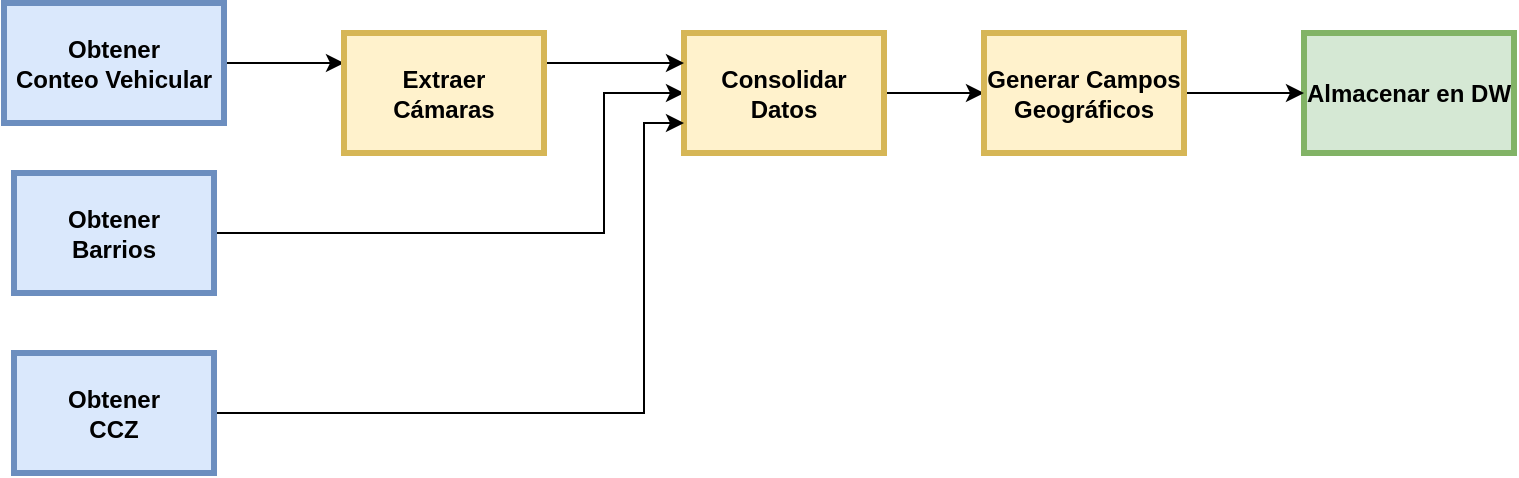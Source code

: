 <mxfile pages="1" version="11.2.5" type="device"><diagram name="Page-1" id="c7558073-3199-34d8-9f00-42111426c3f3"><mxGraphModel dx="786" dy="582" grid="1" gridSize="10" guides="1" tooltips="1" connect="1" arrows="1" fold="1" page="1" pageScale="1" pageWidth="826" pageHeight="1169" background="#ffffff" math="0" shadow="0"><root><mxCell id="0"/><mxCell id="1" parent="0"/><mxCell id="I5XbvZJGAm_A4rHZ4fHJ-12" style="edgeStyle=orthogonalEdgeStyle;rounded=0;orthogonalLoop=1;jettySize=auto;html=1;exitX=1;exitY=0.5;exitDx=0;exitDy=0;entryX=0;entryY=0.25;entryDx=0;entryDy=0;" edge="1" parent="1" source="I5XbvZJGAm_A4rHZ4fHJ-13" target="I5XbvZJGAm_A4rHZ4fHJ-26"><mxGeometry relative="1" as="geometry"/></mxCell><mxCell id="I5XbvZJGAm_A4rHZ4fHJ-13" value="Obtener&#10;Conteo Vehicular" style="whiteSpace=wrap;align=center;verticalAlign=middle;fontStyle=1;strokeWidth=3;fillColor=#dae8fc;strokeColor=#6c8ebf;" vertex="1" parent="1"><mxGeometry x="20" y="57.5" width="110" height="60" as="geometry"/></mxCell><mxCell id="I5XbvZJGAm_A4rHZ4fHJ-14" value="Almacenar en DW" style="whiteSpace=wrap;align=center;verticalAlign=middle;fontStyle=1;strokeWidth=3;fillColor=#d5e8d4;strokeColor=#82b366;" vertex="1" parent="1"><mxGeometry x="670" y="72.5" width="105" height="60" as="geometry"/></mxCell><mxCell id="I5XbvZJGAm_A4rHZ4fHJ-29" style="edgeStyle=orthogonalEdgeStyle;rounded=0;orthogonalLoop=1;jettySize=auto;html=1;exitX=1;exitY=0.5;exitDx=0;exitDy=0;entryX=0;entryY=0.5;entryDx=0;entryDy=0;" edge="1" parent="1" source="I5XbvZJGAm_A4rHZ4fHJ-16" target="I5XbvZJGAm_A4rHZ4fHJ-18"><mxGeometry relative="1" as="geometry"><Array as="points"><mxPoint x="320" y="172.5"/><mxPoint x="320" y="102.5"/></Array></mxGeometry></mxCell><mxCell id="I5XbvZJGAm_A4rHZ4fHJ-16" value="Obtener&#10;Barrios" style="whiteSpace=wrap;align=center;verticalAlign=middle;fontStyle=1;strokeWidth=3;fillColor=#dae8fc;strokeColor=#6c8ebf;" vertex="1" parent="1"><mxGeometry x="25" y="142.5" width="100" height="60" as="geometry"/></mxCell><mxCell id="I5XbvZJGAm_A4rHZ4fHJ-17" style="edgeStyle=orthogonalEdgeStyle;rounded=0;orthogonalLoop=1;jettySize=auto;html=1;exitX=1;exitY=0.5;exitDx=0;exitDy=0;entryX=0;entryY=0.5;entryDx=0;entryDy=0;" edge="1" parent="1" source="I5XbvZJGAm_A4rHZ4fHJ-18" target="I5XbvZJGAm_A4rHZ4fHJ-22"><mxGeometry relative="1" as="geometry"/></mxCell><mxCell id="I5XbvZJGAm_A4rHZ4fHJ-18" value="Consolidar&#10;Datos" style="whiteSpace=wrap;align=center;verticalAlign=middle;fontStyle=1;strokeWidth=3;fillColor=#fff2cc;strokeColor=#d6b656;" vertex="1" parent="1"><mxGeometry x="360" y="72.5" width="100" height="60" as="geometry"/></mxCell><mxCell id="I5XbvZJGAm_A4rHZ4fHJ-19" style="edgeStyle=orthogonalEdgeStyle;rounded=0;orthogonalLoop=1;jettySize=auto;html=1;exitX=1;exitY=0.5;exitDx=0;exitDy=0;entryX=0;entryY=0.75;entryDx=0;entryDy=0;" edge="1" parent="1" source="I5XbvZJGAm_A4rHZ4fHJ-20" target="I5XbvZJGAm_A4rHZ4fHJ-18"><mxGeometry relative="1" as="geometry"><mxPoint x="185" y="197.5" as="targetPoint"/><Array as="points"><mxPoint x="340" y="262.5"/><mxPoint x="340" y="117.5"/></Array></mxGeometry></mxCell><mxCell id="I5XbvZJGAm_A4rHZ4fHJ-20" value="Obtener&#10;CCZ" style="whiteSpace=wrap;align=center;verticalAlign=middle;fontStyle=1;strokeWidth=3;fillColor=#dae8fc;strokeColor=#6c8ebf;" vertex="1" parent="1"><mxGeometry x="25" y="232.5" width="100" height="60" as="geometry"/></mxCell><mxCell id="I5XbvZJGAm_A4rHZ4fHJ-21" style="edgeStyle=orthogonalEdgeStyle;rounded=0;orthogonalLoop=1;jettySize=auto;html=1;exitX=1;exitY=0.5;exitDx=0;exitDy=0;entryX=0;entryY=0.5;entryDx=0;entryDy=0;" edge="1" parent="1" source="I5XbvZJGAm_A4rHZ4fHJ-22" target="I5XbvZJGAm_A4rHZ4fHJ-14"><mxGeometry relative="1" as="geometry"/></mxCell><mxCell id="I5XbvZJGAm_A4rHZ4fHJ-22" value="Generar Campos Geográficos" style="whiteSpace=wrap;align=center;verticalAlign=middle;fontStyle=1;strokeWidth=3;fillColor=#fff2cc;strokeColor=#d6b656;" vertex="1" parent="1"><mxGeometry x="510" y="72.5" width="100" height="60" as="geometry"/></mxCell><mxCell id="I5XbvZJGAm_A4rHZ4fHJ-27" style="edgeStyle=orthogonalEdgeStyle;rounded=0;orthogonalLoop=1;jettySize=auto;html=1;exitX=1;exitY=0.25;exitDx=0;exitDy=0;entryX=0;entryY=0.25;entryDx=0;entryDy=0;" edge="1" parent="1" source="I5XbvZJGAm_A4rHZ4fHJ-26" target="I5XbvZJGAm_A4rHZ4fHJ-18"><mxGeometry relative="1" as="geometry"/></mxCell><mxCell id="I5XbvZJGAm_A4rHZ4fHJ-26" value="Extraer&#10;Cámaras" style="whiteSpace=wrap;align=center;verticalAlign=middle;fontStyle=1;strokeWidth=3;fillColor=#fff2cc;strokeColor=#d6b656;" vertex="1" parent="1"><mxGeometry x="190" y="72.5" width="100" height="60" as="geometry"/></mxCell></root></mxGraphModel></diagram></mxfile>